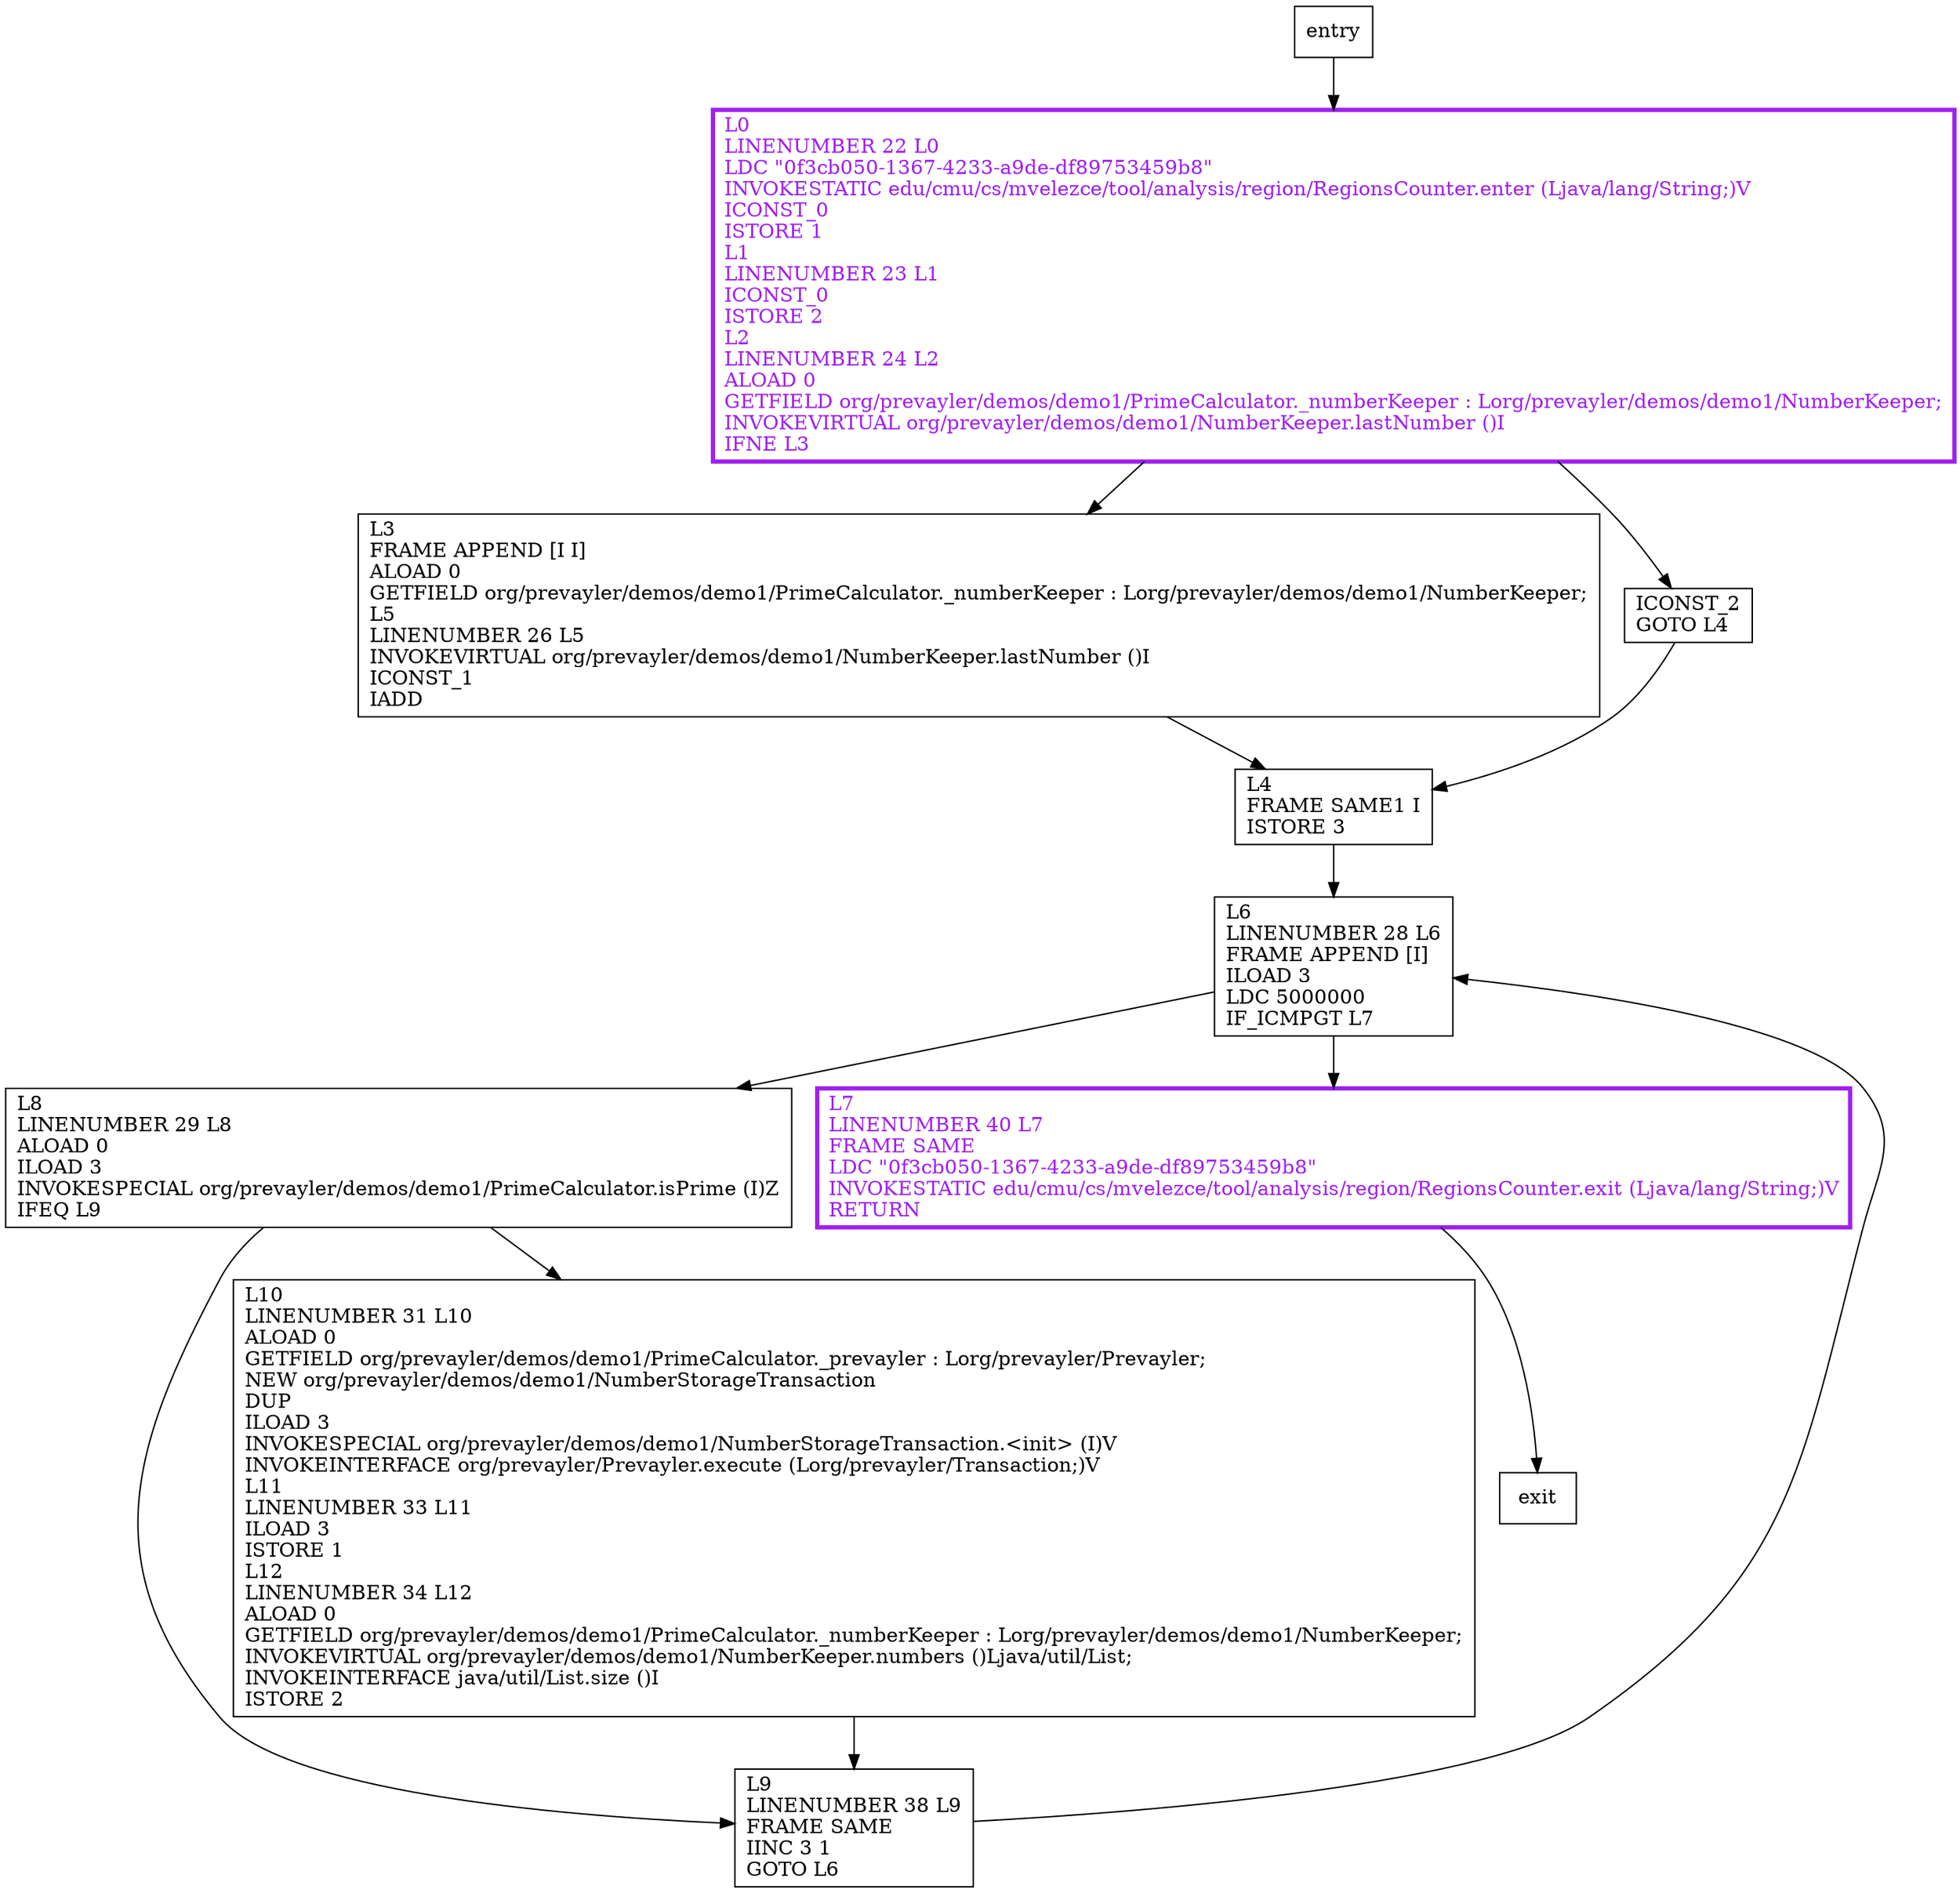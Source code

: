digraph start {
node [shape=record];
280164607 [label="L6\lLINENUMBER 28 L6\lFRAME APPEND [I]\lILOAD 3\lLDC 5000000\lIF_ICMPGT L7\l"];
809494876 [label="L9\lLINENUMBER 38 L9\lFRAME SAME\lIINC 3 1\lGOTO L6\l"];
1476997303 [label="L4\lFRAME SAME1 I\lISTORE 3\l"];
956853611 [label="L8\lLINENUMBER 29 L8\lALOAD 0\lILOAD 3\lINVOKESPECIAL org/prevayler/demos/demo1/PrimeCalculator.isPrime (I)Z\lIFEQ L9\l"];
508948121 [label="L7\lLINENUMBER 40 L7\lFRAME SAME\lLDC \"0f3cb050-1367-4233-a9de-df89753459b8\"\lINVOKESTATIC edu/cmu/cs/mvelezce/tool/analysis/region/RegionsCounter.exit (Ljava/lang/String;)V\lRETURN\l"];
1214373744 [label="L0\lLINENUMBER 22 L0\lLDC \"0f3cb050-1367-4233-a9de-df89753459b8\"\lINVOKESTATIC edu/cmu/cs/mvelezce/tool/analysis/region/RegionsCounter.enter (Ljava/lang/String;)V\lICONST_0\lISTORE 1\lL1\lLINENUMBER 23 L1\lICONST_0\lISTORE 2\lL2\lLINENUMBER 24 L2\lALOAD 0\lGETFIELD org/prevayler/demos/demo1/PrimeCalculator._numberKeeper : Lorg/prevayler/demos/demo1/NumberKeeper;\lINVOKEVIRTUAL org/prevayler/demos/demo1/NumberKeeper.lastNumber ()I\lIFNE L3\l"];
1076685506 [label="L3\lFRAME APPEND [I I]\lALOAD 0\lGETFIELD org/prevayler/demos/demo1/PrimeCalculator._numberKeeper : Lorg/prevayler/demos/demo1/NumberKeeper;\lL5\lLINENUMBER 26 L5\lINVOKEVIRTUAL org/prevayler/demos/demo1/NumberKeeper.lastNumber ()I\lICONST_1\lIADD\l"];
370402731 [label="ICONST_2\lGOTO L4\l"];
555936612 [label="L10\lLINENUMBER 31 L10\lALOAD 0\lGETFIELD org/prevayler/demos/demo1/PrimeCalculator._prevayler : Lorg/prevayler/Prevayler;\lNEW org/prevayler/demos/demo1/NumberStorageTransaction\lDUP\lILOAD 3\lINVOKESPECIAL org/prevayler/demos/demo1/NumberStorageTransaction.\<init\> (I)V\lINVOKEINTERFACE org/prevayler/Prevayler.execute (Lorg/prevayler/Transaction;)V\lL11\lLINENUMBER 33 L11\lILOAD 3\lISTORE 1\lL12\lLINENUMBER 34 L12\lALOAD 0\lGETFIELD org/prevayler/demos/demo1/PrimeCalculator._numberKeeper : Lorg/prevayler/demos/demo1/NumberKeeper;\lINVOKEVIRTUAL org/prevayler/demos/demo1/NumberKeeper.numbers ()Ljava/util/List;\lINVOKEINTERFACE java/util/List.size ()I\lISTORE 2\l"];
entry;
exit;
entry -> 1214373744;
280164607 -> 956853611;
280164607 -> 508948121;
809494876 -> 280164607;
1476997303 -> 280164607;
956853611 -> 809494876;
956853611 -> 555936612;
508948121 -> exit;
1214373744 -> 1076685506;
1214373744 -> 370402731;
1076685506 -> 1476997303;
370402731 -> 1476997303;
555936612 -> 809494876;
508948121[fontcolor="purple", penwidth=3, color="purple"];
1214373744[fontcolor="purple", penwidth=3, color="purple"];
}

